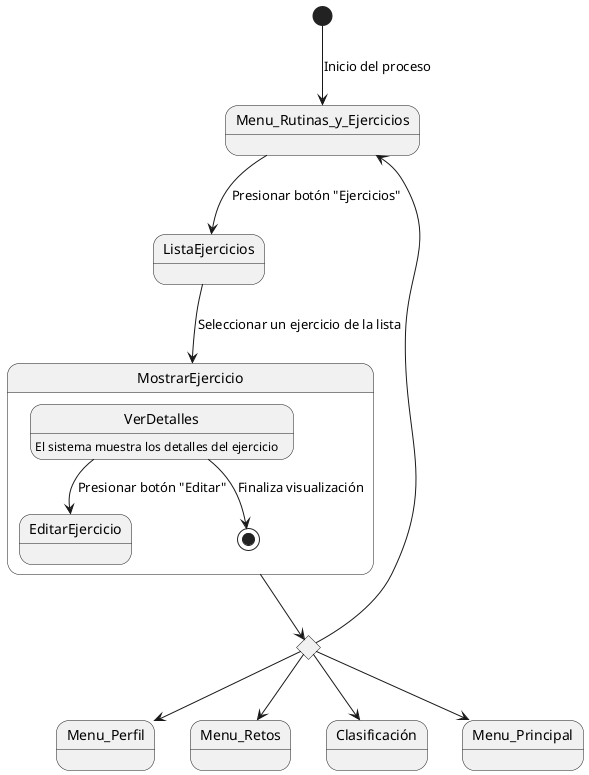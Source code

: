 @startuml
[*] --> Menu_Rutinas_y_Ejercicios : Inicio del proceso
state rombo <<choice>>
rombo --> Menu_Perfil
rombo --> Menu_Retos
rombo --> Clasificación
rombo --> Menu_Rutinas_y_Ejercicios
rombo --> Menu_Principal

Menu_Rutinas_y_Ejercicios --> ListaEjercicios : Presionar botón "Ejercicios"
ListaEjercicios --> MostrarEjercicio : Seleccionar un ejercicio de la lista
MostrarEjercicio --> rombo
state MostrarEjercicio {
  VerDetalles : El sistema muestra los detalles del ejercicio
  VerDetalles --> EditarEjercicio : Presionar botón "Editar"
  VerDetalles --> [*] : Finaliza visualización
}
@enduml
